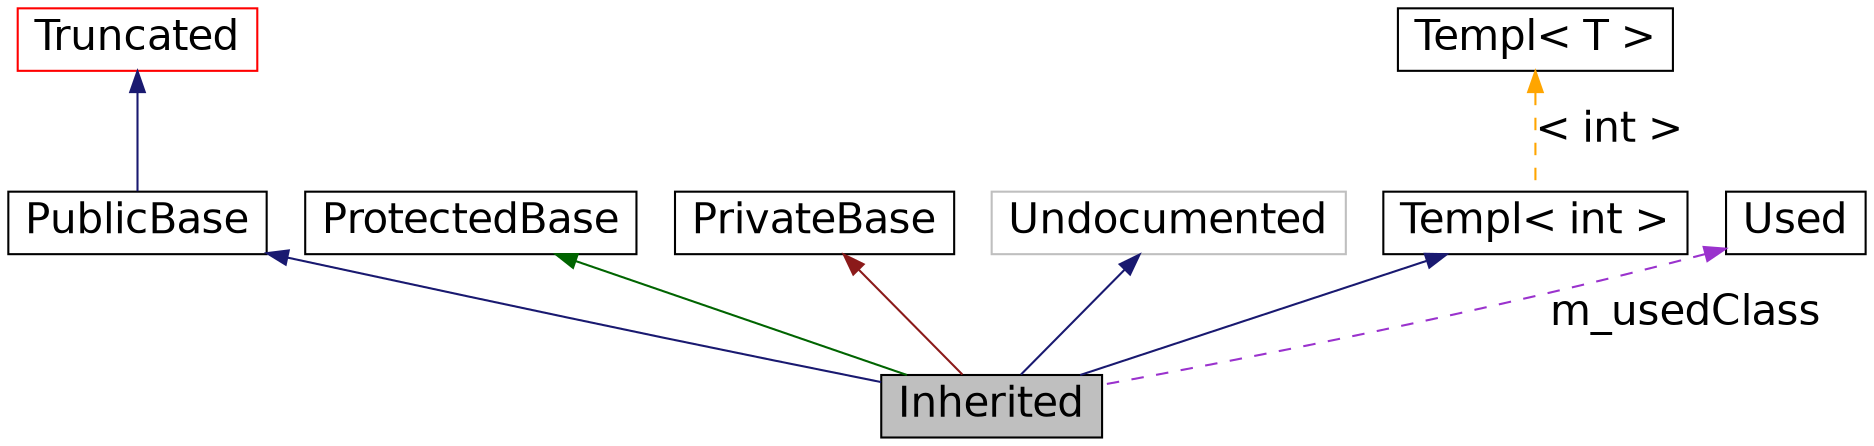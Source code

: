 digraph "Легенда"
{
 // LATEX_PDF_SIZE
  edge [fontname="Helvetica",fontsize="20",labelfontname="Helvetica",labelfontsize="20"];
  node [fontname="Helvetica",fontsize="20",shape=record];
  Node9 [shape="box",label="Inherited",fontsize="20",height=0.2,width=0.4,fontname="Helvetica",fillcolor="grey75",style="filled" fontcolor="black"];
  Node10 -> Node9 [dir="back",color="midnightblue",fontsize="20",style="solid",fontname="Helvetica"];
  Node10 [shape="box",label="PublicBase",fontsize="20",height=0.2,width=0.4,fontname="Helvetica",color="black"];
  Node11 -> Node10 [dir="back",color="midnightblue",fontsize="20",style="solid",fontname="Helvetica"];
  Node11 [shape="box",label="Truncated",fontsize="20",height=0.2,width=0.4,fontname="Helvetica",color="red"];
  Node13 -> Node9 [dir="back",color="darkgreen",fontsize="20",style="solid",fontname="Helvetica"];
  Node13 [shape="box",label="ProtectedBase",fontsize="20",height=0.2,width=0.4,fontname="Helvetica",color="black"];
  Node14 -> Node9 [dir="back",color="firebrick4",fontsize="20",style="solid",fontname="Helvetica"];
  Node14 [shape="box",label="PrivateBase",fontsize="20",height=0.2,width=0.4,fontname="Helvetica",color="black"];
  Node15 -> Node9 [dir="back",color="midnightblue",fontsize="20",style="solid",fontname="Helvetica"];
  Node15 [shape="box",label="Undocumented",fontsize="20",height=0.2,width=0.4,fontname="Helvetica",color="grey75"];
  Node16 -> Node9 [dir="back",color="midnightblue",fontsize="20",style="solid",fontname="Helvetica"];
  Node16 [shape="box",label="Templ< int >",fontsize="20",height=0.2,width=0.4,fontname="Helvetica",color="black"];
  Node17 -> Node16 [dir="back",color="orange",fontsize="20",style="dashed",label="< int >",fontname="Helvetica"];
  Node17 [shape="box",label="Templ< T >",fontsize="20",height=0.2,width=0.4,fontname="Helvetica",color="black"];
  Node18 -> Node9 [dir="back",color="darkorchid3",fontsize="20",style="dashed",label="m_usedClass",fontname="Helvetica"];
  Node18 [shape="box",label="Used",fontsize="20",height=0.2,width=0.4,fontname="Helvetica",color="black"];
}
